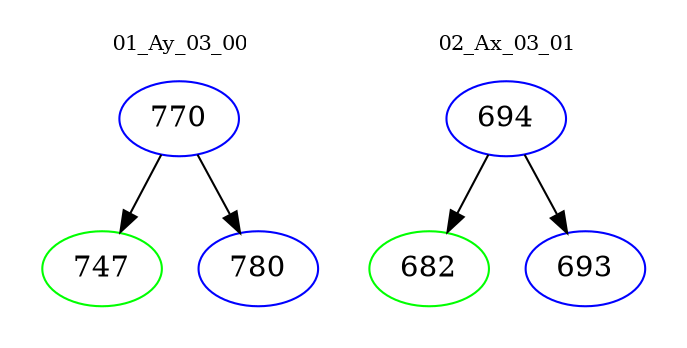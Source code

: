 digraph{
subgraph cluster_0 {
color = white
label = "01_Ay_03_00";
fontsize=10;
T0_770 [label="770", color="blue"]
T0_770 -> T0_747 [color="black"]
T0_747 [label="747", color="green"]
T0_770 -> T0_780 [color="black"]
T0_780 [label="780", color="blue"]
}
subgraph cluster_1 {
color = white
label = "02_Ax_03_01";
fontsize=10;
T1_694 [label="694", color="blue"]
T1_694 -> T1_682 [color="black"]
T1_682 [label="682", color="green"]
T1_694 -> T1_693 [color="black"]
T1_693 [label="693", color="blue"]
}
}
